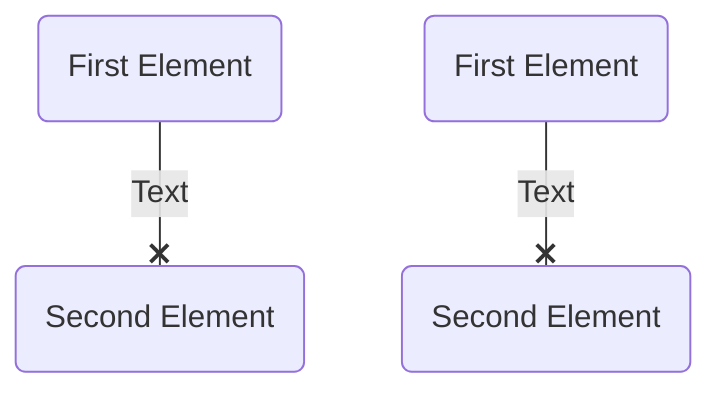 flowchart
    _1_from(First Element)-- Text --x_1_to(Second Element)
%% Another Solution
    _2_from(First Element)--x|Text|_2_to(Second Element)